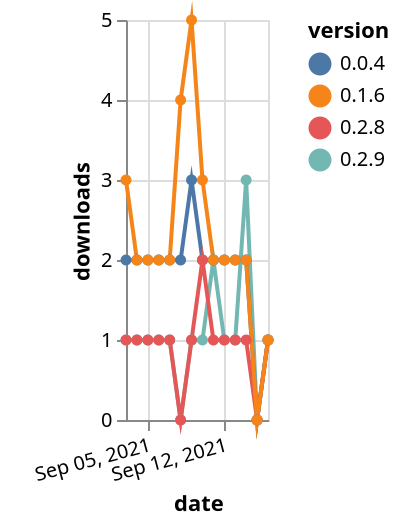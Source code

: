 {"$schema": "https://vega.github.io/schema/vega-lite/v5.json", "description": "A simple bar chart with embedded data.", "data": {"values": [{"date": "2021-09-03", "total": 156, "delta": 1, "version": "0.2.9"}, {"date": "2021-09-04", "total": 157, "delta": 1, "version": "0.2.9"}, {"date": "2021-09-05", "total": 158, "delta": 1, "version": "0.2.9"}, {"date": "2021-09-06", "total": 159, "delta": 1, "version": "0.2.9"}, {"date": "2021-09-07", "total": 160, "delta": 1, "version": "0.2.9"}, {"date": "2021-09-08", "total": 160, "delta": 0, "version": "0.2.9"}, {"date": "2021-09-09", "total": 161, "delta": 1, "version": "0.2.9"}, {"date": "2021-09-10", "total": 162, "delta": 1, "version": "0.2.9"}, {"date": "2021-09-11", "total": 164, "delta": 2, "version": "0.2.9"}, {"date": "2021-09-12", "total": 165, "delta": 1, "version": "0.2.9"}, {"date": "2021-09-13", "total": 166, "delta": 1, "version": "0.2.9"}, {"date": "2021-09-14", "total": 169, "delta": 3, "version": "0.2.9"}, {"date": "2021-09-15", "total": 169, "delta": 0, "version": "0.2.9"}, {"date": "2021-09-16", "total": 170, "delta": 1, "version": "0.2.9"}, {"date": "2021-09-03", "total": 2520, "delta": 2, "version": "0.0.4"}, {"date": "2021-09-04", "total": 2522, "delta": 2, "version": "0.0.4"}, {"date": "2021-09-05", "total": 2524, "delta": 2, "version": "0.0.4"}, {"date": "2021-09-06", "total": 2526, "delta": 2, "version": "0.0.4"}, {"date": "2021-09-07", "total": 2528, "delta": 2, "version": "0.0.4"}, {"date": "2021-09-08", "total": 2530, "delta": 2, "version": "0.0.4"}, {"date": "2021-09-09", "total": 2533, "delta": 3, "version": "0.0.4"}, {"date": "2021-09-10", "total": 2535, "delta": 2, "version": "0.0.4"}, {"date": "2021-09-11", "total": 2537, "delta": 2, "version": "0.0.4"}, {"date": "2021-09-12", "total": 2539, "delta": 2, "version": "0.0.4"}, {"date": "2021-09-13", "total": 2541, "delta": 2, "version": "0.0.4"}, {"date": "2021-09-14", "total": 2543, "delta": 2, "version": "0.0.4"}, {"date": "2021-09-15", "total": 2543, "delta": 0, "version": "0.0.4"}, {"date": "2021-09-16", "total": 2544, "delta": 1, "version": "0.0.4"}, {"date": "2021-09-03", "total": 160, "delta": 1, "version": "0.2.8"}, {"date": "2021-09-04", "total": 161, "delta": 1, "version": "0.2.8"}, {"date": "2021-09-05", "total": 162, "delta": 1, "version": "0.2.8"}, {"date": "2021-09-06", "total": 163, "delta": 1, "version": "0.2.8"}, {"date": "2021-09-07", "total": 164, "delta": 1, "version": "0.2.8"}, {"date": "2021-09-08", "total": 164, "delta": 0, "version": "0.2.8"}, {"date": "2021-09-09", "total": 165, "delta": 1, "version": "0.2.8"}, {"date": "2021-09-10", "total": 167, "delta": 2, "version": "0.2.8"}, {"date": "2021-09-11", "total": 168, "delta": 1, "version": "0.2.8"}, {"date": "2021-09-12", "total": 169, "delta": 1, "version": "0.2.8"}, {"date": "2021-09-13", "total": 170, "delta": 1, "version": "0.2.8"}, {"date": "2021-09-14", "total": 171, "delta": 1, "version": "0.2.8"}, {"date": "2021-09-15", "total": 171, "delta": 0, "version": "0.2.8"}, {"date": "2021-09-16", "total": 172, "delta": 1, "version": "0.2.8"}, {"date": "2021-09-03", "total": 3169, "delta": 3, "version": "0.1.6"}, {"date": "2021-09-04", "total": 3171, "delta": 2, "version": "0.1.6"}, {"date": "2021-09-05", "total": 3173, "delta": 2, "version": "0.1.6"}, {"date": "2021-09-06", "total": 3175, "delta": 2, "version": "0.1.6"}, {"date": "2021-09-07", "total": 3177, "delta": 2, "version": "0.1.6"}, {"date": "2021-09-08", "total": 3181, "delta": 4, "version": "0.1.6"}, {"date": "2021-09-09", "total": 3186, "delta": 5, "version": "0.1.6"}, {"date": "2021-09-10", "total": 3189, "delta": 3, "version": "0.1.6"}, {"date": "2021-09-11", "total": 3191, "delta": 2, "version": "0.1.6"}, {"date": "2021-09-12", "total": 3193, "delta": 2, "version": "0.1.6"}, {"date": "2021-09-13", "total": 3195, "delta": 2, "version": "0.1.6"}, {"date": "2021-09-14", "total": 3197, "delta": 2, "version": "0.1.6"}, {"date": "2021-09-15", "total": 3197, "delta": 0, "version": "0.1.6"}, {"date": "2021-09-16", "total": 3198, "delta": 1, "version": "0.1.6"}]}, "width": "container", "mark": {"type": "line", "point": {"filled": true}}, "encoding": {"x": {"field": "date", "type": "temporal", "timeUnit": "yearmonthdate", "title": "date", "axis": {"labelAngle": -15}}, "y": {"field": "delta", "type": "quantitative", "title": "downloads"}, "color": {"field": "version", "type": "nominal"}, "tooltip": {"field": "delta"}}}